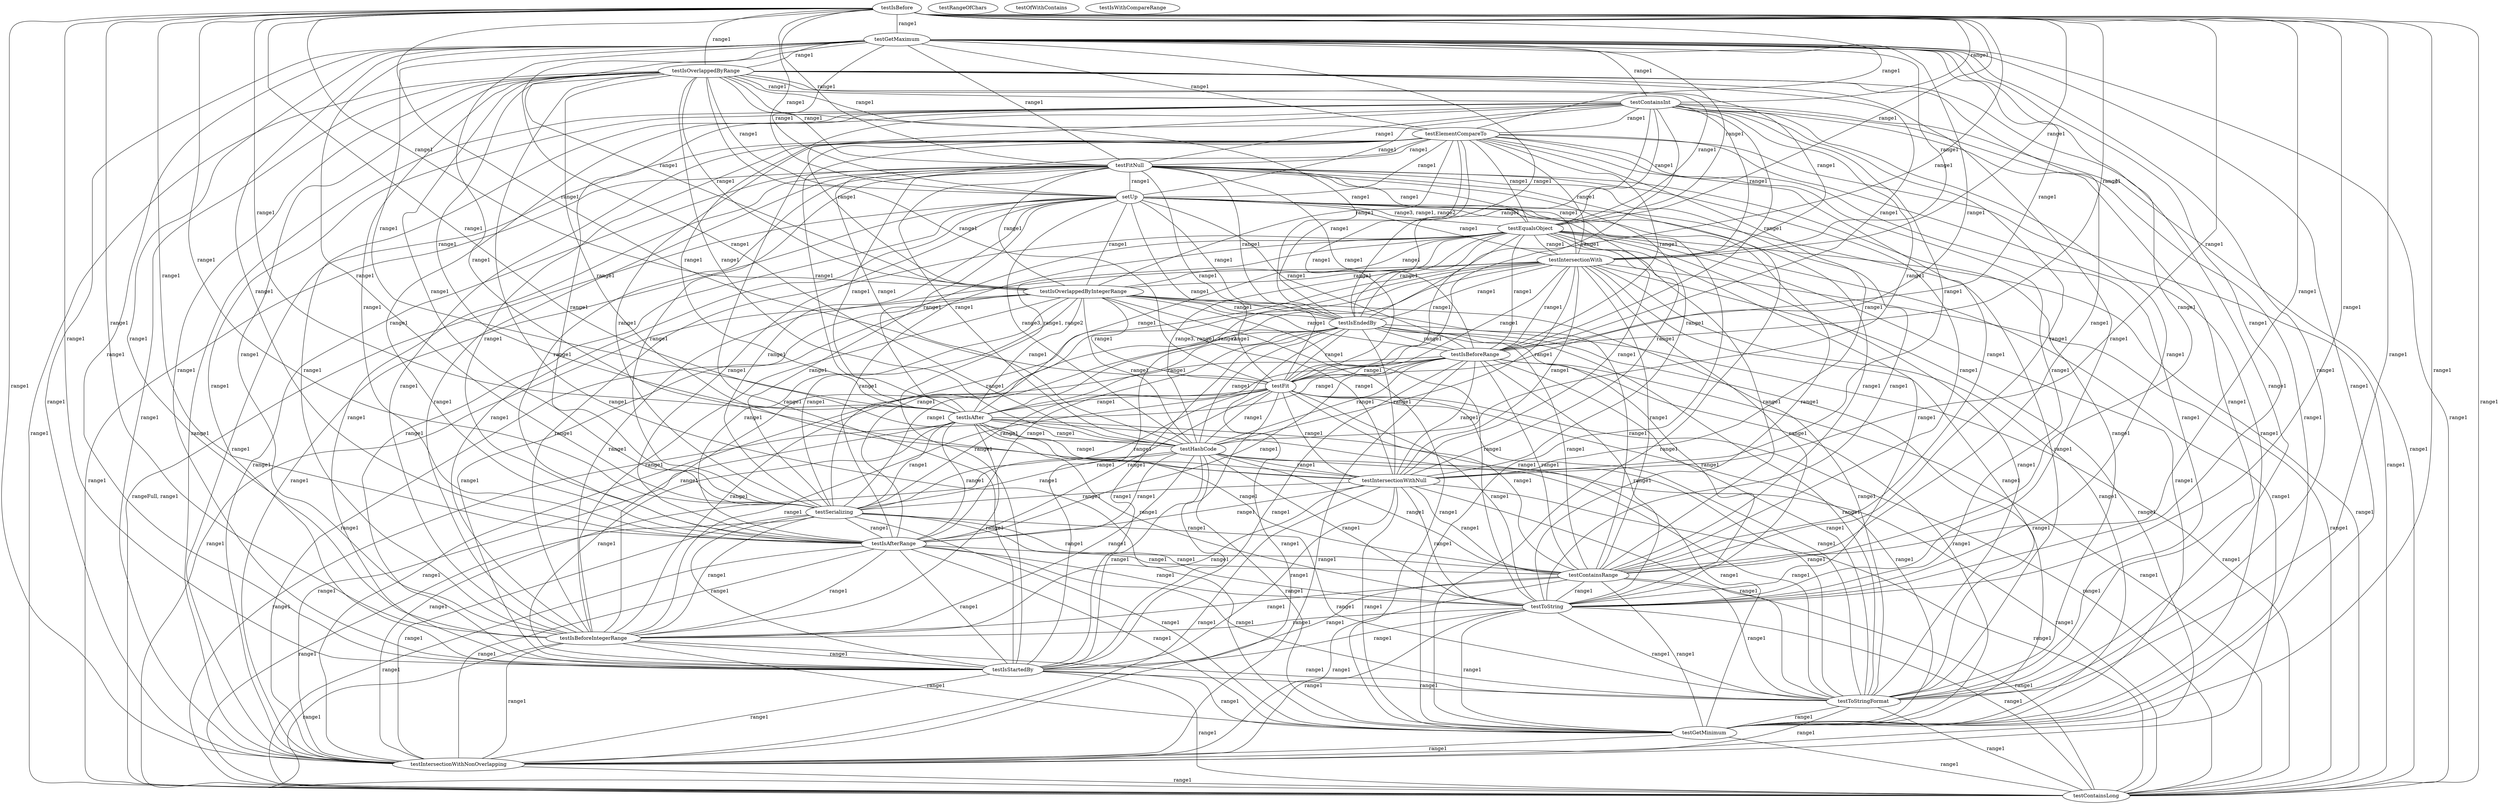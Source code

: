 digraph G {
testIsBefore;
testGetMaximum;
testIsOverlappedByRange;
testContainsInt;
testElementCompareTo;
testFitNull;
setUp;
testRangeOfChars;
testEqualsObject;
testIntersectionWith;
testIsOverlappedByIntegerRange;
testIsEndedBy;
testIsBeforeRange;
testFit;
testIsAfter;
testHashCode;
testIntersectionWithNull;
testOfWithContains;
testSerializing;
testIsAfterRange;
testContainsRange;
testToString;
testIsBeforeIntegerRange;
testIsWithCompareRange;
testIsStartedBy;
testToStringFormat;
testGetMinimum;
testIntersectionWithNonOverlapping;
testContainsLong;
testIsBefore -> testGetMaximum [label=" range1", dir=none];
testIsBefore -> testIsOverlappedByRange [label=" range1", dir=none];
testIsBefore -> testContainsInt [label=" range1", dir=none];
testIsBefore -> testElementCompareTo [label=" range1", dir=none];
testIsBefore -> testFitNull [label=" range1", dir=none];
testIsBefore -> setUp [label=" range1", dir=none];
testIsBefore -> testEqualsObject [label=" range1", dir=none];
testIsBefore -> testIntersectionWith [label=" range1", dir=none];
testIsBefore -> testIsOverlappedByIntegerRange [label=" range1", dir=none];
testIsBefore -> testIsEndedBy [label=" range1", dir=none];
testIsBefore -> testIsBeforeRange [label=" range1", dir=none];
testIsBefore -> testFit [label=" range1", dir=none];
testIsBefore -> testIsAfter [label=" range1", dir=none];
testIsBefore -> testHashCode [label=" range1", dir=none];
testIsBefore -> testIntersectionWithNull [label=" range1", dir=none];
testIsBefore -> testSerializing [label=" range1", dir=none];
testIsBefore -> testIsAfterRange [label=" range1", dir=none];
testIsBefore -> testContainsRange [label=" range1", dir=none];
testIsBefore -> testToString [label=" range1", dir=none];
testIsBefore -> testIsBeforeIntegerRange [label=" range1", dir=none];
testIsBefore -> testIsStartedBy [label=" range1", dir=none];
testIsBefore -> testToStringFormat [label=" range1", dir=none];
testIsBefore -> testGetMinimum [label=" range1", dir=none];
testIsBefore -> testIntersectionWithNonOverlapping [label=" range1", dir=none];
testIsBefore -> testContainsLong [label=" range1", dir=none];
testGetMaximum -> testIntersectionWith [label=" range1", dir=none];
testGetMaximum -> testIsOverlappedByIntegerRange [label=" range1", dir=none];
testGetMaximum -> testIsEndedBy [label=" range1", dir=none];
testGetMaximum -> testIsBeforeRange [label=" range1", dir=none];
testGetMaximum -> testIsOverlappedByRange [label=" range1", dir=none];
testGetMaximum -> testContainsInt [label=" range1", dir=none];
testGetMaximum -> testFit [label=" range1", dir=none];
testGetMaximum -> testIsAfter [label=" range1", dir=none];
testGetMaximum -> testElementCompareTo [label=" range1", dir=none];
testGetMaximum -> testHashCode [label=" range1", dir=none];
testGetMaximum -> testIntersectionWithNull [label=" range1", dir=none];
testGetMaximum -> testFitNull [label=" range1", dir=none];
testGetMaximum -> testSerializing [label=" range1", dir=none];
testGetMaximum -> testIsAfterRange [label=" range1", dir=none];
testGetMaximum -> testContainsRange [label=" range1", dir=none];
testGetMaximum -> testToString [label=" range1", dir=none];
testGetMaximum -> testIsBeforeIntegerRange [label=" range1", dir=none];
testGetMaximum -> testIsStartedBy [label=" range1", dir=none];
testGetMaximum -> setUp [label=" range1", dir=none];
testGetMaximum -> testToStringFormat [label=" range1", dir=none];
testGetMaximum -> testGetMinimum [label=" range1", dir=none];
testGetMaximum -> testIntersectionWithNonOverlapping [label=" range1", dir=none];
testGetMaximum -> testContainsLong [label=" range1", dir=none];
testGetMaximum -> testEqualsObject [label=" range1", dir=none];
testIsOverlappedByRange -> testIntersectionWith [label=" range1", dir=none];
testIsOverlappedByRange -> testIsOverlappedByIntegerRange [label=" range1", dir=none];
testIsOverlappedByRange -> testIsEndedBy [label=" range1", dir=none];
testIsOverlappedByRange -> testIsBeforeRange [label=" range1", dir=none];
testIsOverlappedByRange -> testContainsInt [label=" range1", dir=none];
testIsOverlappedByRange -> testFit [label=" range1", dir=none];
testIsOverlappedByRange -> testIsAfter [label=" range1", dir=none];
testIsOverlappedByRange -> testElementCompareTo [label=" range1", dir=none];
testIsOverlappedByRange -> testHashCode [label=" range1", dir=none];
testIsOverlappedByRange -> testIntersectionWithNull [label=" range1", dir=none];
testIsOverlappedByRange -> testFitNull [label=" range1", dir=none];
testIsOverlappedByRange -> testSerializing [label=" range1", dir=none];
testIsOverlappedByRange -> testIsAfterRange [label=" range1", dir=none];
testIsOverlappedByRange -> testContainsRange [label=" range1", dir=none];
testIsOverlappedByRange -> testToString [label=" range1", dir=none];
testIsOverlappedByRange -> testIsBeforeIntegerRange [label=" range1", dir=none];
testIsOverlappedByRange -> testIsStartedBy [label=" range1", dir=none];
testIsOverlappedByRange -> setUp [label=" range1", dir=none];
testIsOverlappedByRange -> testToStringFormat [label=" range1", dir=none];
testIsOverlappedByRange -> testGetMinimum [label=" range1", dir=none];
testIsOverlappedByRange -> testIntersectionWithNonOverlapping [label=" range1", dir=none];
testIsOverlappedByRange -> testContainsLong [label=" range1", dir=none];
testIsOverlappedByRange -> testEqualsObject [label=" range1", dir=none];
testContainsInt -> testIntersectionWith [label=" range1", dir=none];
testContainsInt -> testIsOverlappedByIntegerRange [label=" range1", dir=none];
testContainsInt -> testIsEndedBy [label=" range1", dir=none];
testContainsInt -> testIsBeforeRange [label=" range1", dir=none];
testContainsInt -> testFit [label=" range1", dir=none];
testContainsInt -> testIsAfter [label=" range1", dir=none];
testContainsInt -> testElementCompareTo [label=" range1", dir=none];
testContainsInt -> testHashCode [label=" range1", dir=none];
testContainsInt -> testIntersectionWithNull [label=" range1", dir=none];
testContainsInt -> testFitNull [label=" range1", dir=none];
testContainsInt -> testSerializing [label=" range1", dir=none];
testContainsInt -> testIsAfterRange [label=" range1", dir=none];
testContainsInt -> testContainsRange [label=" range1", dir=none];
testContainsInt -> testToString [label=" range1", dir=none];
testContainsInt -> testIsBeforeIntegerRange [label=" range1", dir=none];
testContainsInt -> testIsStartedBy [label=" range1", dir=none];
testContainsInt -> setUp [label=" range1", dir=none];
testContainsInt -> testToStringFormat [label=" range1", dir=none];
testContainsInt -> testGetMinimum [label=" range1", dir=none];
testContainsInt -> testIntersectionWithNonOverlapping [label=" range1", dir=none];
testContainsInt -> testContainsLong [label=" range1", dir=none];
testContainsInt -> testEqualsObject [label=" range1", dir=none];
testElementCompareTo -> testIntersectionWith [label=" range1", dir=none];
testElementCompareTo -> testIsOverlappedByIntegerRange [label=" range1", dir=none];
testElementCompareTo -> testIsEndedBy [label=" range1", dir=none];
testElementCompareTo -> testIsBeforeRange [label=" range1", dir=none];
testElementCompareTo -> testFit [label=" range1", dir=none];
testElementCompareTo -> testIsAfter [label=" range1", dir=none];
testElementCompareTo -> testHashCode [label=" range1", dir=none];
testElementCompareTo -> testIntersectionWithNull [label=" range1", dir=none];
testElementCompareTo -> testFitNull [label=" range1", dir=none];
testElementCompareTo -> testSerializing [label=" range1", dir=none];
testElementCompareTo -> testIsAfterRange [label=" range1", dir=none];
testElementCompareTo -> testContainsRange [label=" range1", dir=none];
testElementCompareTo -> testToString [label=" range1", dir=none];
testElementCompareTo -> testIsBeforeIntegerRange [label=" range1", dir=none];
testElementCompareTo -> testIsStartedBy [label=" range1", dir=none];
testElementCompareTo -> setUp [label=" range1", dir=none];
testElementCompareTo -> testToStringFormat [label=" range1", dir=none];
testElementCompareTo -> testGetMinimum [label=" range1", dir=none];
testElementCompareTo -> testIntersectionWithNonOverlapping [label=" range1", dir=none];
testElementCompareTo -> testContainsLong [label=" range1", dir=none];
testElementCompareTo -> testEqualsObject [label=" range1", dir=none];
testFitNull -> testIntersectionWith [label=" range1", dir=none];
testFitNull -> testIsOverlappedByIntegerRange [label=" range1", dir=none];
testFitNull -> testIsEndedBy [label=" range1", dir=none];
testFitNull -> testIsBeforeRange [label=" range1", dir=none];
testFitNull -> testFit [label=" range1", dir=none];
testFitNull -> testIsAfter [label=" range1", dir=none];
testFitNull -> testHashCode [label=" range1", dir=none];
testFitNull -> testIntersectionWithNull [label=" range1", dir=none];
testFitNull -> testSerializing [label=" range1", dir=none];
testFitNull -> testIsAfterRange [label=" range1", dir=none];
testFitNull -> testContainsRange [label=" range1", dir=none];
testFitNull -> testToString [label=" range1", dir=none];
testFitNull -> testIsBeforeIntegerRange [label=" range1", dir=none];
testFitNull -> testIsStartedBy [label=" range1", dir=none];
testFitNull -> setUp [label=" range1", dir=none];
testFitNull -> testToStringFormat [label=" range1", dir=none];
testFitNull -> testGetMinimum [label=" range1", dir=none];
testFitNull -> testIntersectionWithNonOverlapping [label=" range1", dir=none];
testFitNull -> testContainsLong [label=" range1", dir=none];
testFitNull -> testEqualsObject [label=" range1", dir=none];
setUp -> testIntersectionWith [label=" range1", dir=none];
setUp -> testIsOverlappedByIntegerRange [label=" range1", dir=none];
setUp -> testIsEndedBy [label=" range1", dir=none];
setUp -> testIsBeforeRange [label=" range1", dir=none];
setUp -> testFit [label=" range1", dir=none];
setUp -> testIsAfter [label=" range1", dir=none];
setUp -> testHashCode [label=" range3, range1, range2", dir=none];
setUp -> testIntersectionWithNull [label=" range1", dir=none];
setUp -> testSerializing [label=" range1", dir=none];
setUp -> testIsAfterRange [label=" range1", dir=none];
setUp -> testContainsRange [label=" range1", dir=none];
setUp -> testToString [label=" range1", dir=none];
setUp -> testIsBeforeIntegerRange [label=" range1", dir=none];
setUp -> testIsStartedBy [label=" range1", dir=none];
setUp -> testToStringFormat [label=" range1", dir=none];
setUp -> testGetMinimum [label=" range1", dir=none];
setUp -> testIntersectionWithNonOverlapping [label=" range1", dir=none];
setUp -> testContainsLong [label=" rangeFull, range1", dir=none];
setUp -> testEqualsObject [label=" range3, range1, range2", dir=none];
testEqualsObject -> testIntersectionWith [label=" range1", dir=none];
testEqualsObject -> testIsOverlappedByIntegerRange [label=" range1", dir=none];
testEqualsObject -> testIsEndedBy [label=" range1", dir=none];
testEqualsObject -> testIsBeforeRange [label=" range1", dir=none];
testEqualsObject -> testFit [label=" range1", dir=none];
testEqualsObject -> testIsAfter [label=" range1", dir=none];
testEqualsObject -> testHashCode [label=" range3, range1, range2", dir=none];
testEqualsObject -> testIntersectionWithNull [label=" range1", dir=none];
testEqualsObject -> testSerializing [label=" range1", dir=none];
testEqualsObject -> testIsAfterRange [label=" range1", dir=none];
testEqualsObject -> testContainsRange [label=" range1", dir=none];
testEqualsObject -> testToString [label=" range1", dir=none];
testEqualsObject -> testIsBeforeIntegerRange [label=" range1", dir=none];
testEqualsObject -> testIsStartedBy [label=" range1", dir=none];
testEqualsObject -> testToStringFormat [label=" range1", dir=none];
testEqualsObject -> testGetMinimum [label=" range1", dir=none];
testEqualsObject -> testIntersectionWithNonOverlapping [label=" range1", dir=none];
testEqualsObject -> testContainsLong [label=" range1", dir=none];
testIntersectionWith -> testIsOverlappedByIntegerRange [label=" range1", dir=none];
testIntersectionWith -> testIsEndedBy [label=" range1", dir=none];
testIntersectionWith -> testIsBeforeRange [label=" range1", dir=none];
testIntersectionWith -> testFit [label=" range1", dir=none];
testIntersectionWith -> testIsAfter [label=" range1", dir=none];
testIntersectionWith -> testHashCode [label=" range1", dir=none];
testIntersectionWith -> testIntersectionWithNull [label=" range1", dir=none];
testIntersectionWith -> testSerializing [label=" range1", dir=none];
testIntersectionWith -> testIsAfterRange [label=" range1", dir=none];
testIntersectionWith -> testContainsRange [label=" range1", dir=none];
testIntersectionWith -> testToString [label=" range1", dir=none];
testIntersectionWith -> testIsBeforeIntegerRange [label=" range1", dir=none];
testIntersectionWith -> testIsStartedBy [label=" range1", dir=none];
testIntersectionWith -> testToStringFormat [label=" range1", dir=none];
testIntersectionWith -> testGetMinimum [label=" range1", dir=none];
testIntersectionWith -> testIntersectionWithNonOverlapping [label=" range1", dir=none];
testIntersectionWith -> testContainsLong [label=" range1", dir=none];
testIsOverlappedByIntegerRange -> testIsEndedBy [label=" range1", dir=none];
testIsOverlappedByIntegerRange -> testIsBeforeRange [label=" range1", dir=none];
testIsOverlappedByIntegerRange -> testFit [label=" range1", dir=none];
testIsOverlappedByIntegerRange -> testIsAfter [label=" range1", dir=none];
testIsOverlappedByIntegerRange -> testHashCode [label=" range1", dir=none];
testIsOverlappedByIntegerRange -> testIntersectionWithNull [label=" range1", dir=none];
testIsOverlappedByIntegerRange -> testSerializing [label=" range1", dir=none];
testIsOverlappedByIntegerRange -> testIsAfterRange [label=" range1", dir=none];
testIsOverlappedByIntegerRange -> testContainsRange [label=" range1", dir=none];
testIsOverlappedByIntegerRange -> testToString [label=" range1", dir=none];
testIsOverlappedByIntegerRange -> testIsBeforeIntegerRange [label=" range1", dir=none];
testIsOverlappedByIntegerRange -> testIsStartedBy [label=" range1", dir=none];
testIsOverlappedByIntegerRange -> testToStringFormat [label=" range1", dir=none];
testIsOverlappedByIntegerRange -> testGetMinimum [label=" range1", dir=none];
testIsOverlappedByIntegerRange -> testIntersectionWithNonOverlapping [label=" range1", dir=none];
testIsOverlappedByIntegerRange -> testContainsLong [label=" range1", dir=none];
testIsEndedBy -> testIsBeforeRange [label=" range1", dir=none];
testIsEndedBy -> testFit [label=" range1", dir=none];
testIsEndedBy -> testIsAfter [label=" range1", dir=none];
testIsEndedBy -> testHashCode [label=" range1", dir=none];
testIsEndedBy -> testIntersectionWithNull [label=" range1", dir=none];
testIsEndedBy -> testSerializing [label=" range1", dir=none];
testIsEndedBy -> testIsAfterRange [label=" range1", dir=none];
testIsEndedBy -> testContainsRange [label=" range1", dir=none];
testIsEndedBy -> testToString [label=" range1", dir=none];
testIsEndedBy -> testIsBeforeIntegerRange [label=" range1", dir=none];
testIsEndedBy -> testIsStartedBy [label=" range1", dir=none];
testIsEndedBy -> testToStringFormat [label=" range1", dir=none];
testIsEndedBy -> testGetMinimum [label=" range1", dir=none];
testIsEndedBy -> testIntersectionWithNonOverlapping [label=" range1", dir=none];
testIsEndedBy -> testContainsLong [label=" range1", dir=none];
testIsBeforeRange -> testFit [label=" range1", dir=none];
testIsBeforeRange -> testIsAfter [label=" range1", dir=none];
testIsBeforeRange -> testHashCode [label=" range1", dir=none];
testIsBeforeRange -> testIntersectionWithNull [label=" range1", dir=none];
testIsBeforeRange -> testSerializing [label=" range1", dir=none];
testIsBeforeRange -> testIsAfterRange [label=" range1", dir=none];
testIsBeforeRange -> testContainsRange [label=" range1", dir=none];
testIsBeforeRange -> testToString [label=" range1", dir=none];
testIsBeforeRange -> testIsBeforeIntegerRange [label=" range1", dir=none];
testIsBeforeRange -> testIsStartedBy [label=" range1", dir=none];
testIsBeforeRange -> testToStringFormat [label=" range1", dir=none];
testIsBeforeRange -> testGetMinimum [label=" range1", dir=none];
testIsBeforeRange -> testIntersectionWithNonOverlapping [label=" range1", dir=none];
testIsBeforeRange -> testContainsLong [label=" range1", dir=none];
testFit -> testIsAfter [label=" range1", dir=none];
testFit -> testHashCode [label=" range1", dir=none];
testFit -> testIntersectionWithNull [label=" range1", dir=none];
testFit -> testSerializing [label=" range1", dir=none];
testFit -> testIsAfterRange [label=" range1", dir=none];
testFit -> testContainsRange [label=" range1", dir=none];
testFit -> testToString [label=" range1", dir=none];
testFit -> testIsBeforeIntegerRange [label=" range1", dir=none];
testFit -> testIsStartedBy [label=" range1", dir=none];
testFit -> testToStringFormat [label=" range1", dir=none];
testFit -> testGetMinimum [label=" range1", dir=none];
testFit -> testIntersectionWithNonOverlapping [label=" range1", dir=none];
testFit -> testContainsLong [label=" range1", dir=none];
testIsAfter -> testIsAfterRange [label=" range1", dir=none];
testIsAfter -> testContainsRange [label=" range1", dir=none];
testIsAfter -> testToString [label=" range1", dir=none];
testIsAfter -> testIsBeforeIntegerRange [label=" range1", dir=none];
testIsAfter -> testIsStartedBy [label=" range1", dir=none];
testIsAfter -> testToStringFormat [label=" range1", dir=none];
testIsAfter -> testGetMinimum [label=" range1", dir=none];
testIsAfter -> testIntersectionWithNonOverlapping [label=" range1", dir=none];
testIsAfter -> testHashCode [label=" range1", dir=none];
testIsAfter -> testContainsLong [label=" range1", dir=none];
testIsAfter -> testIntersectionWithNull [label=" range1", dir=none];
testIsAfter -> testSerializing [label=" range1", dir=none];
testHashCode -> testIsAfterRange [label=" range1", dir=none];
testHashCode -> testContainsRange [label=" range1", dir=none];
testHashCode -> testToString [label=" range1", dir=none];
testHashCode -> testIsBeforeIntegerRange [label=" range1", dir=none];
testHashCode -> testIsStartedBy [label=" range1", dir=none];
testHashCode -> testToStringFormat [label=" range1", dir=none];
testHashCode -> testGetMinimum [label=" range1", dir=none];
testHashCode -> testIntersectionWithNonOverlapping [label=" range1", dir=none];
testHashCode -> testContainsLong [label=" range1", dir=none];
testHashCode -> testIntersectionWithNull [label=" range1", dir=none];
testHashCode -> testSerializing [label=" range1", dir=none];
testIntersectionWithNull -> testIsAfterRange [label=" range1", dir=none];
testIntersectionWithNull -> testContainsRange [label=" range1", dir=none];
testIntersectionWithNull -> testToString [label=" range1", dir=none];
testIntersectionWithNull -> testIsBeforeIntegerRange [label=" range1", dir=none];
testIntersectionWithNull -> testIsStartedBy [label=" range1", dir=none];
testIntersectionWithNull -> testToStringFormat [label=" range1", dir=none];
testIntersectionWithNull -> testGetMinimum [label=" range1", dir=none];
testIntersectionWithNull -> testIntersectionWithNonOverlapping [label=" range1", dir=none];
testIntersectionWithNull -> testContainsLong [label=" range1", dir=none];
testIntersectionWithNull -> testSerializing [label=" range1", dir=none];
testSerializing -> testIsAfterRange [label=" range1", dir=none];
testSerializing -> testContainsRange [label=" range1", dir=none];
testSerializing -> testToString [label=" range1", dir=none];
testSerializing -> testIsBeforeIntegerRange [label=" range1", dir=none];
testSerializing -> testIsStartedBy [label=" range1", dir=none];
testSerializing -> testToStringFormat [label=" range1", dir=none];
testSerializing -> testGetMinimum [label=" range1", dir=none];
testSerializing -> testIntersectionWithNonOverlapping [label=" range1", dir=none];
testSerializing -> testContainsLong [label=" range1", dir=none];
testIsAfterRange -> testContainsRange [label=" range1", dir=none];
testIsAfterRange -> testToString [label=" range1", dir=none];
testIsAfterRange -> testIsBeforeIntegerRange [label=" range1", dir=none];
testIsAfterRange -> testIsStartedBy [label=" range1", dir=none];
testIsAfterRange -> testToStringFormat [label=" range1", dir=none];
testIsAfterRange -> testGetMinimum [label=" range1", dir=none];
testIsAfterRange -> testIntersectionWithNonOverlapping [label=" range1", dir=none];
testIsAfterRange -> testContainsLong [label=" range1", dir=none];
testContainsRange -> testToString [label=" range1", dir=none];
testContainsRange -> testIsBeforeIntegerRange [label=" range1", dir=none];
testContainsRange -> testIsStartedBy [label=" range1", dir=none];
testContainsRange -> testToStringFormat [label=" range1", dir=none];
testContainsRange -> testGetMinimum [label=" range1", dir=none];
testContainsRange -> testIntersectionWithNonOverlapping [label=" range1", dir=none];
testContainsRange -> testContainsLong [label=" range1", dir=none];
testToString -> testIsBeforeIntegerRange [label=" range1", dir=none];
testToString -> testIsStartedBy [label=" range1", dir=none];
testToString -> testToStringFormat [label=" range1", dir=none];
testToString -> testGetMinimum [label=" range1", dir=none];
testToString -> testIntersectionWithNonOverlapping [label=" range1", dir=none];
testToString -> testContainsLong [label=" range1", dir=none];
testIsBeforeIntegerRange -> testIsStartedBy [label=" range1", dir=none];
testIsBeforeIntegerRange -> testToStringFormat [label=" range1", dir=none];
testIsBeforeIntegerRange -> testGetMinimum [label=" range1", dir=none];
testIsBeforeIntegerRange -> testIntersectionWithNonOverlapping [label=" range1", dir=none];
testIsBeforeIntegerRange -> testContainsLong [label=" range1", dir=none];
testIsStartedBy -> testToStringFormat [label=" range1", dir=none];
testIsStartedBy -> testGetMinimum [label=" range1", dir=none];
testIsStartedBy -> testIntersectionWithNonOverlapping [label=" range1", dir=none];
testIsStartedBy -> testContainsLong [label=" range1", dir=none];
testToStringFormat -> testGetMinimum [label=" range1", dir=none];
testToStringFormat -> testIntersectionWithNonOverlapping [label=" range1", dir=none];
testToStringFormat -> testContainsLong [label=" range1", dir=none];
testGetMinimum -> testIntersectionWithNonOverlapping [label=" range1", dir=none];
testGetMinimum -> testContainsLong [label=" range1", dir=none];
testIntersectionWithNonOverlapping -> testContainsLong [label=" range1", dir=none];
}